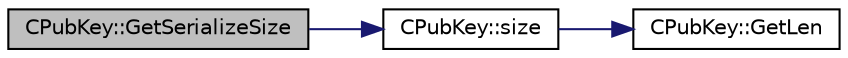 digraph "CPubKey::GetSerializeSize"
{
  edge [fontname="Helvetica",fontsize="10",labelfontname="Helvetica",labelfontsize="10"];
  node [fontname="Helvetica",fontsize="10",shape=record];
  rankdir="LR";
  Node802 [label="CPubKey::GetSerializeSize",height=0.2,width=0.4,color="black", fillcolor="grey75", style="filled", fontcolor="black"];
  Node802 -> Node803 [color="midnightblue",fontsize="10",style="solid",fontname="Helvetica"];
  Node803 [label="CPubKey::size",height=0.2,width=0.4,color="black", fillcolor="white", style="filled",URL="$class_c_pub_key.html#a6bb28fcf0a5f799c69f5b7269363b309",tooltip="Simple read-only vector-like interface to the pubkey data. "];
  Node803 -> Node804 [color="midnightblue",fontsize="10",style="solid",fontname="Helvetica"];
  Node804 [label="CPubKey::GetLen",height=0.2,width=0.4,color="black", fillcolor="white", style="filled",URL="$class_c_pub_key.html#a7dc71b3f037c84268dc22de97d7b65fb",tooltip="Compute the length of a pubkey with a given first byte. "];
}
